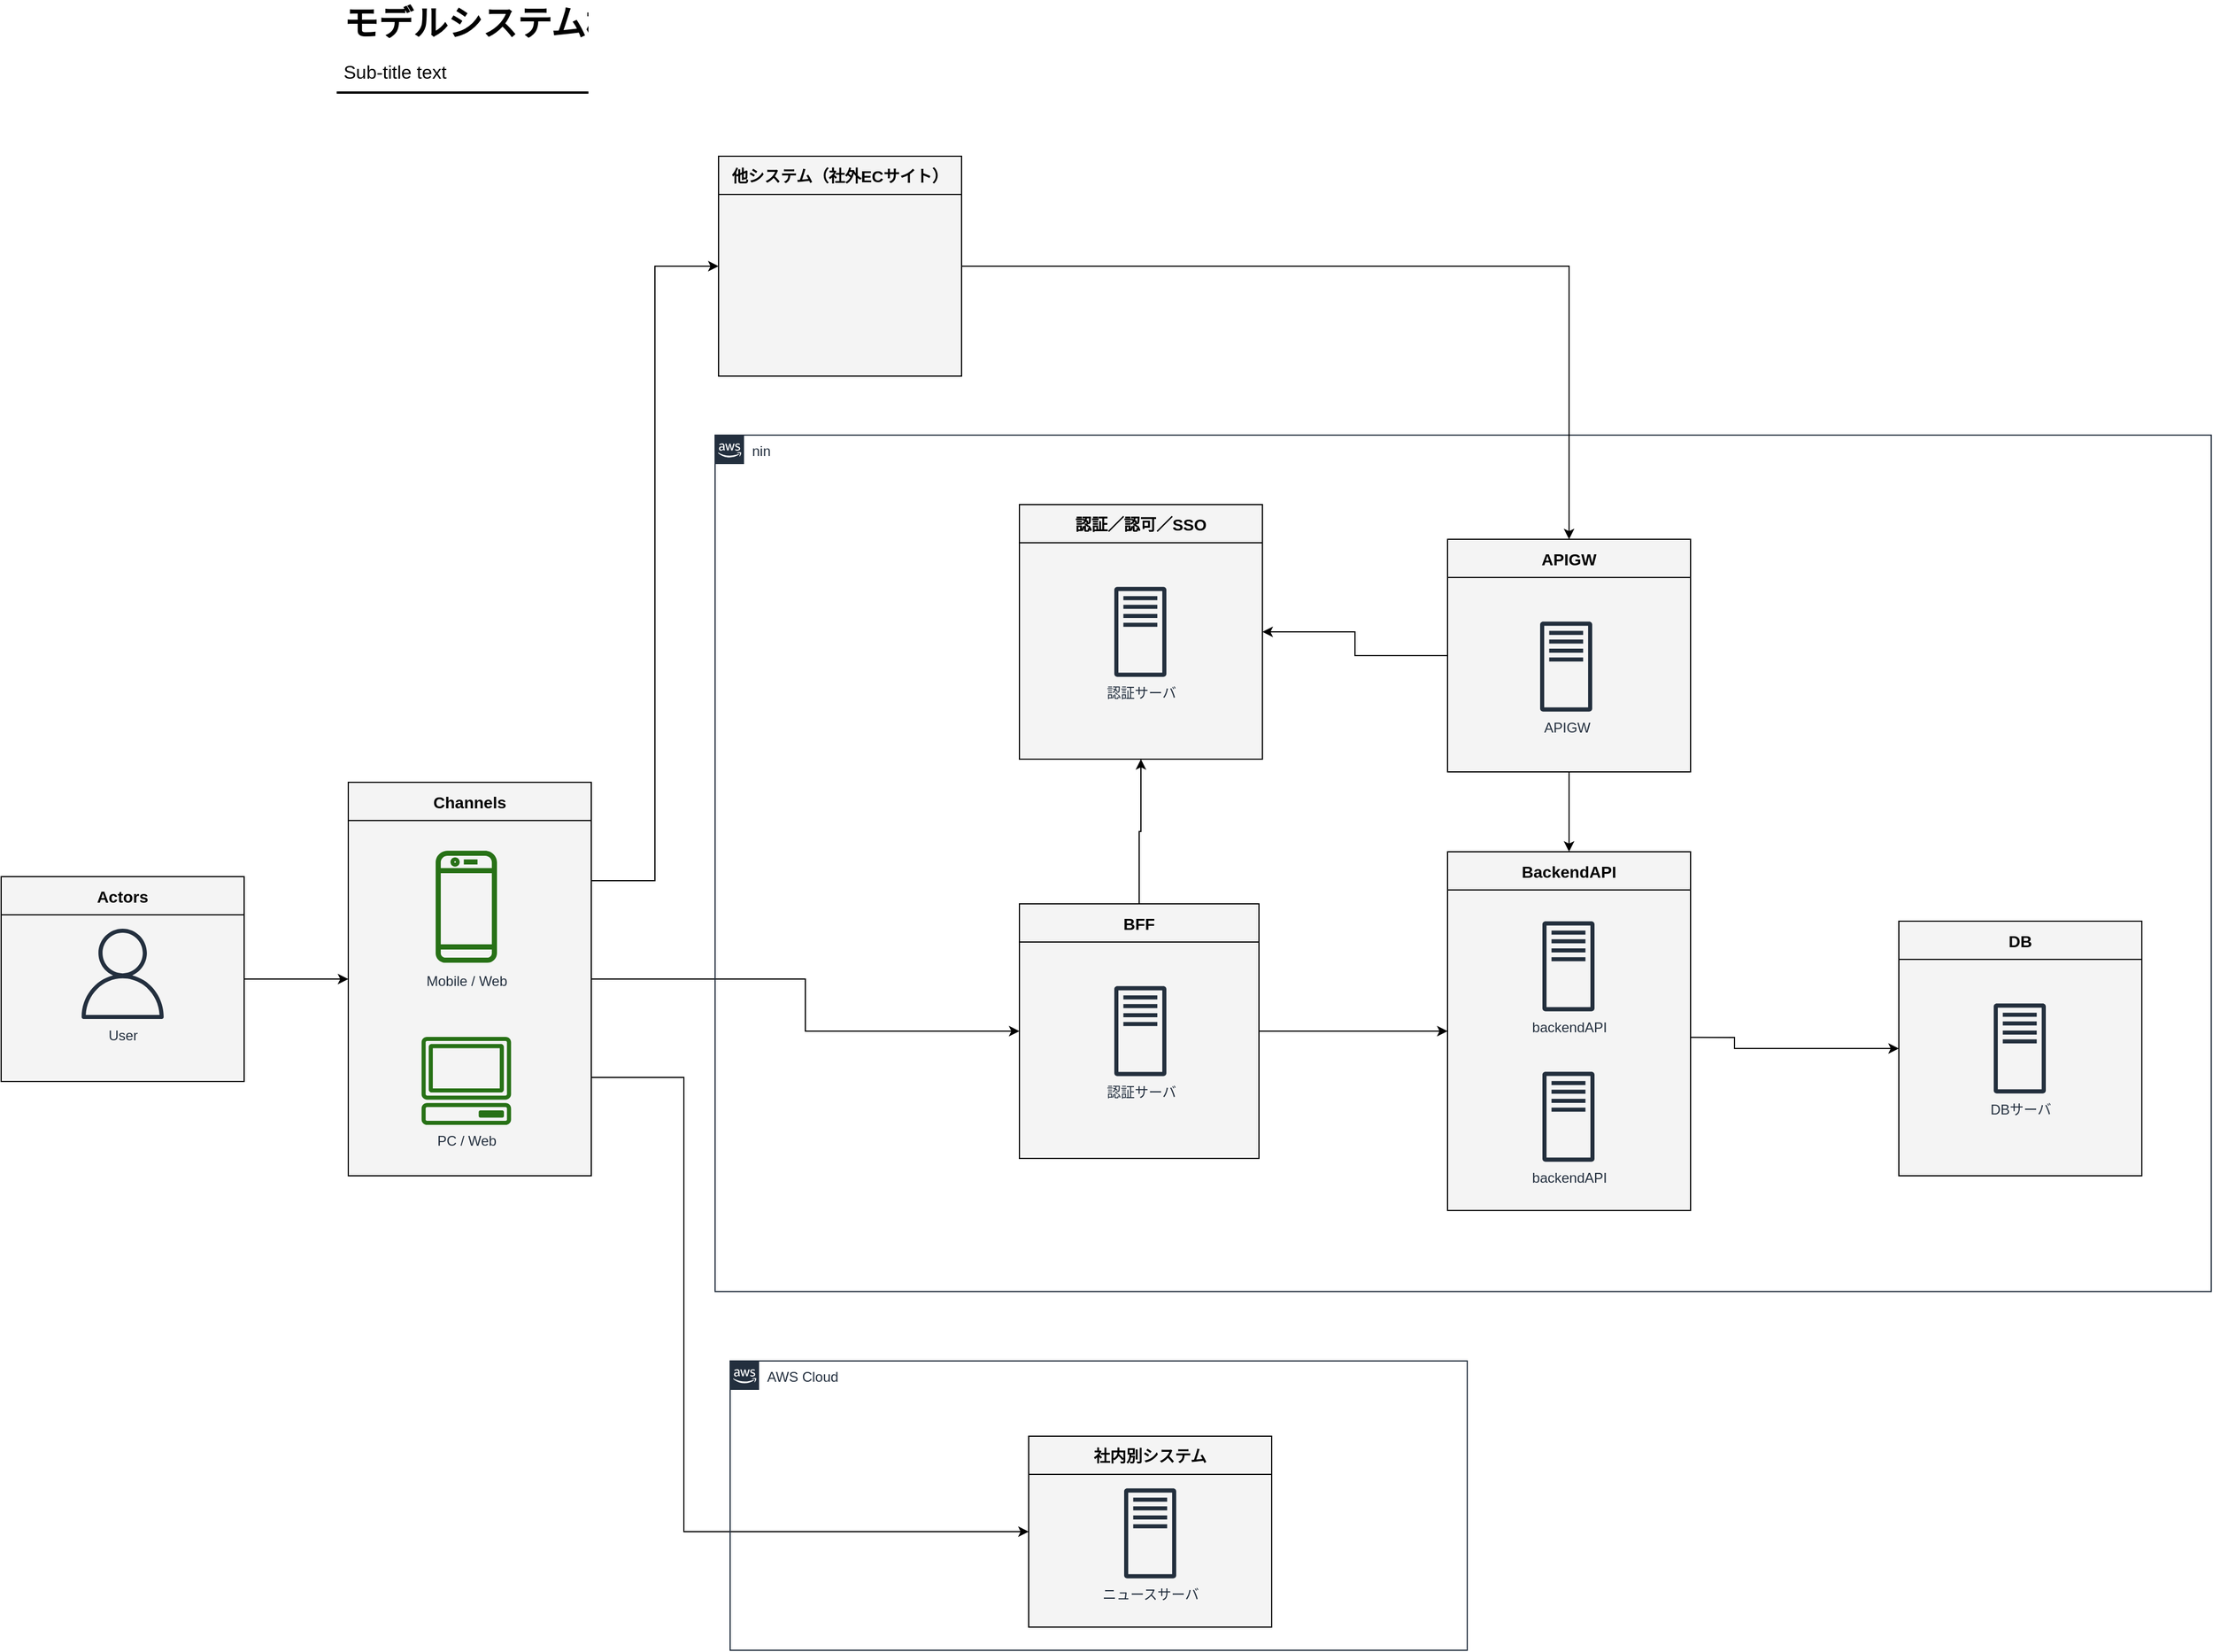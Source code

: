 <mxfile version="20.3.0" type="device"><diagram id="Ht1M8jgEwFfnCIfOTk4-" name="Page-1"><mxGraphModel dx="3673" dy="3452" grid="1" gridSize="10" guides="1" tooltips="1" connect="1" arrows="1" fold="1" page="1" pageScale="1" pageWidth="827" pageHeight="1169" math="0" shadow="0"><root><mxCell id="0"/><mxCell id="1" parent="0"/><mxCell id="V-WCJIJaWtl_KWcUI72S-83" style="edgeStyle=orthogonalEdgeStyle;rounded=0;orthogonalLoop=1;jettySize=auto;html=1;entryX=0;entryY=0.5;entryDx=0;entryDy=0;" parent="1" source="V-WCJIJaWtl_KWcUI72S-2" target="V-WCJIJaWtl_KWcUI72S-32" edge="1"><mxGeometry relative="1" as="geometry"/></mxCell><mxCell id="V-WCJIJaWtl_KWcUI72S-84" style="edgeStyle=orthogonalEdgeStyle;rounded=0;orthogonalLoop=1;jettySize=auto;html=1;entryX=0;entryY=0.5;entryDx=0;entryDy=0;exitX=1;exitY=0.75;exitDx=0;exitDy=0;" parent="1" source="V-WCJIJaWtl_KWcUI72S-2" target="V-WCJIJaWtl_KWcUI72S-45" edge="1"><mxGeometry relative="1" as="geometry"><Array as="points"><mxPoint x="630" y="-109"/><mxPoint x="630" y="284"/></Array></mxGeometry></mxCell><mxCell id="V-WCJIJaWtl_KWcUI72S-2" value="Channels" style="swimlane;fontSize=14;align=center;swimlaneFillColor=#f4f4f4;fillColor=#f4f4f4;startSize=33;container=1;pointerEvents=0;collapsible=0;recursiveResize=0;" parent="1" vertex="1"><mxGeometry x="340" y="-364" width="210" height="340" as="geometry"/></mxCell><mxCell id="V-WCJIJaWtl_KWcUI72S-3" value="Mobile / Web" style="outlineConnect=0;fontColor=#232F3E;gradientColor=none;strokeColor=none;fillColor=#277116;dashed=0;verticalLabelPosition=bottom;verticalAlign=top;align=center;html=1;fontSize=12;fontStyle=0;shape=mxgraph.aws4.mobile_client;labelBackgroundColor=none;" parent="V-WCJIJaWtl_KWcUI72S-2" vertex="1"><mxGeometry x="75.5" y="57.5" width="53" height="100" as="geometry"/></mxCell><mxCell id="V-WCJIJaWtl_KWcUI72S-24" value="&lt;span style=&quot;color: rgb(35, 47, 62);&quot;&gt;PC / Web&lt;/span&gt;" style="sketch=0;outlineConnect=0;fontColor=#ffffff;fillColor=#277116;strokeColor=#005700;dashed=0;verticalLabelPosition=bottom;verticalAlign=top;align=center;html=1;fontSize=12;fontStyle=0;aspect=fixed;pointerEvents=1;shape=mxgraph.aws4.client;" parent="V-WCJIJaWtl_KWcUI72S-2" vertex="1"><mxGeometry x="63" y="220" width="78" height="76" as="geometry"/></mxCell><mxCell id="V-WCJIJaWtl_KWcUI72S-82" style="edgeStyle=orthogonalEdgeStyle;rounded=0;orthogonalLoop=1;jettySize=auto;html=1;entryX=0;entryY=0.5;entryDx=0;entryDy=0;" parent="1" source="V-WCJIJaWtl_KWcUI72S-16" target="V-WCJIJaWtl_KWcUI72S-2" edge="1"><mxGeometry relative="1" as="geometry"/></mxCell><mxCell id="V-WCJIJaWtl_KWcUI72S-16" value="Actors" style="swimlane;fontSize=14;align=center;swimlaneFillColor=#f4f4f4;fillColor=#f4f4f4;startSize=33;container=1;pointerEvents=0;collapsible=0;recursiveResize=0;" parent="1" vertex="1"><mxGeometry x="40" y="-282.5" width="210" height="177" as="geometry"/></mxCell><mxCell id="V-WCJIJaWtl_KWcUI72S-17" value="User" style="outlineConnect=0;fontColor=#232F3E;gradientColor=none;fillColor=#232F3E;strokeColor=none;dashed=0;verticalLabelPosition=bottom;verticalAlign=top;align=center;html=1;fontSize=12;fontStyle=0;aspect=fixed;pointerEvents=1;shape=mxgraph.aws4.user;labelBackgroundColor=none;" parent="V-WCJIJaWtl_KWcUI72S-16" vertex="1"><mxGeometry x="66" y="45" width="78" height="78" as="geometry"/></mxCell><mxCell id="V-WCJIJaWtl_KWcUI72S-18" value="nin" style="points=[[0,0],[0.25,0],[0.5,0],[0.75,0],[1,0],[1,0.25],[1,0.5],[1,0.75],[1,1],[0.75,1],[0.5,1],[0.25,1],[0,1],[0,0.75],[0,0.5],[0,0.25]];outlineConnect=0;gradientColor=none;html=1;whiteSpace=wrap;fontSize=12;fontStyle=0;shape=mxgraph.aws4.group;grIcon=mxgraph.aws4.group_aws_cloud_alt;strokeColor=#232F3E;fillColor=none;verticalAlign=top;align=left;spacingLeft=30;fontColor=#232F3E;dashed=0;labelBackgroundColor=none;container=1;pointerEvents=0;collapsible=0;recursiveResize=0;" parent="1" vertex="1"><mxGeometry x="657" y="-664" width="1293" height="740" as="geometry"/></mxCell><mxCell id="V-WCJIJaWtl_KWcUI72S-21" value="認証／認可／SSO" style="swimlane;fontSize=14;align=center;swimlaneFillColor=#f4f4f4;fillColor=#f4f4f4;startSize=33;container=1;pointerEvents=0;collapsible=0;recursiveResize=0;" parent="V-WCJIJaWtl_KWcUI72S-18" vertex="1"><mxGeometry x="263" y="60" width="210" height="220" as="geometry"/></mxCell><mxCell id="V-WCJIJaWtl_KWcUI72S-29" value="認証サーバ" style="sketch=0;outlineConnect=0;fontColor=#232F3E;gradientColor=none;fillColor=#232F3D;strokeColor=none;dashed=0;verticalLabelPosition=bottom;verticalAlign=top;align=center;html=1;fontSize=12;fontStyle=0;aspect=fixed;pointerEvents=1;shape=mxgraph.aws4.traditional_server;" parent="V-WCJIJaWtl_KWcUI72S-21" vertex="1"><mxGeometry x="82" y="71" width="45" height="78" as="geometry"/></mxCell><mxCell id="V-WCJIJaWtl_KWcUI72S-30" value="DB" style="swimlane;fontSize=14;align=center;swimlaneFillColor=#f4f4f4;fillColor=#f4f4f4;startSize=33;container=1;pointerEvents=0;collapsible=0;recursiveResize=0;" parent="V-WCJIJaWtl_KWcUI72S-18" vertex="1"><mxGeometry x="1023" y="420" width="210" height="220" as="geometry"/></mxCell><mxCell id="V-WCJIJaWtl_KWcUI72S-31" value="DBサーバ" style="sketch=0;outlineConnect=0;fontColor=#232F3E;gradientColor=none;fillColor=#232F3D;strokeColor=none;dashed=0;verticalLabelPosition=bottom;verticalAlign=top;align=center;html=1;fontSize=12;fontStyle=0;aspect=fixed;pointerEvents=1;shape=mxgraph.aws4.traditional_server;" parent="V-WCJIJaWtl_KWcUI72S-30" vertex="1"><mxGeometry x="82" y="71" width="45" height="78" as="geometry"/></mxCell><mxCell id="V-WCJIJaWtl_KWcUI72S-79" style="edgeStyle=orthogonalEdgeStyle;rounded=0;orthogonalLoop=1;jettySize=auto;html=1;entryX=0;entryY=0.5;entryDx=0;entryDy=0;" parent="V-WCJIJaWtl_KWcUI72S-18" source="V-WCJIJaWtl_KWcUI72S-32" target="V-WCJIJaWtl_KWcUI72S-34" edge="1"><mxGeometry relative="1" as="geometry"/></mxCell><mxCell id="V-WCJIJaWtl_KWcUI72S-81" style="edgeStyle=orthogonalEdgeStyle;rounded=0;orthogonalLoop=1;jettySize=auto;html=1;entryX=0.5;entryY=1;entryDx=0;entryDy=0;" parent="V-WCJIJaWtl_KWcUI72S-18" source="V-WCJIJaWtl_KWcUI72S-32" target="V-WCJIJaWtl_KWcUI72S-21" edge="1"><mxGeometry relative="1" as="geometry"/></mxCell><mxCell id="V-WCJIJaWtl_KWcUI72S-32" value="BFF" style="swimlane;fontSize=14;align=center;swimlaneFillColor=#f4f4f4;fillColor=#f4f4f4;startSize=33;container=1;pointerEvents=0;collapsible=0;recursiveResize=0;" parent="V-WCJIJaWtl_KWcUI72S-18" vertex="1"><mxGeometry x="263" y="405" width="207" height="220" as="geometry"/></mxCell><mxCell id="V-WCJIJaWtl_KWcUI72S-33" value="認証サーバ" style="sketch=0;outlineConnect=0;fontColor=#232F3E;gradientColor=none;fillColor=#232F3D;strokeColor=none;dashed=0;verticalLabelPosition=bottom;verticalAlign=top;align=center;html=1;fontSize=12;fontStyle=0;aspect=fixed;pointerEvents=1;shape=mxgraph.aws4.traditional_server;" parent="V-WCJIJaWtl_KWcUI72S-32" vertex="1"><mxGeometry x="82" y="71" width="45" height="78" as="geometry"/></mxCell><mxCell id="V-WCJIJaWtl_KWcUI72S-80" style="edgeStyle=orthogonalEdgeStyle;rounded=0;orthogonalLoop=1;jettySize=auto;html=1;entryX=0;entryY=0.5;entryDx=0;entryDy=0;" parent="V-WCJIJaWtl_KWcUI72S-18" target="V-WCJIJaWtl_KWcUI72S-30" edge="1"><mxGeometry relative="1" as="geometry"><mxPoint x="738" y="520" as="sourcePoint"/></mxGeometry></mxCell><mxCell id="V-WCJIJaWtl_KWcUI72S-34" value="BackendAPI" style="swimlane;fontSize=14;align=center;swimlaneFillColor=#f4f4f4;fillColor=#f4f4f4;startSize=33;container=1;pointerEvents=0;collapsible=0;recursiveResize=0;" parent="V-WCJIJaWtl_KWcUI72S-18" vertex="1"><mxGeometry x="633" y="360" width="210" height="310" as="geometry"/></mxCell><mxCell id="V-WCJIJaWtl_KWcUI72S-35" value="backendAPI" style="sketch=0;outlineConnect=0;fontColor=#232F3E;gradientColor=none;fillColor=#232F3D;strokeColor=none;dashed=0;verticalLabelPosition=bottom;verticalAlign=top;align=center;html=1;fontSize=12;fontStyle=0;aspect=fixed;pointerEvents=1;shape=mxgraph.aws4.traditional_server;" parent="V-WCJIJaWtl_KWcUI72S-34" vertex="1"><mxGeometry x="82" y="60" width="45" height="78" as="geometry"/></mxCell><mxCell id="V-WCJIJaWtl_KWcUI72S-70" value="backendAPI" style="sketch=0;outlineConnect=0;fontColor=#232F3E;gradientColor=none;fillColor=#232F3D;strokeColor=none;dashed=0;verticalLabelPosition=bottom;verticalAlign=top;align=center;html=1;fontSize=12;fontStyle=0;aspect=fixed;pointerEvents=1;shape=mxgraph.aws4.traditional_server;" parent="V-WCJIJaWtl_KWcUI72S-34" vertex="1"><mxGeometry x="82" y="190" width="45" height="78" as="geometry"/></mxCell><mxCell id="V-WCJIJaWtl_KWcUI72S-78" style="edgeStyle=orthogonalEdgeStyle;rounded=0;orthogonalLoop=1;jettySize=auto;html=1;" parent="V-WCJIJaWtl_KWcUI72S-18" source="V-WCJIJaWtl_KWcUI72S-73" target="V-WCJIJaWtl_KWcUI72S-34" edge="1"><mxGeometry relative="1" as="geometry"><mxPoint x="738" y="530" as="targetPoint"/></mxGeometry></mxCell><mxCell id="V-WCJIJaWtl_KWcUI72S-73" value="APIGW" style="swimlane;fontSize=14;align=center;swimlaneFillColor=#f4f4f4;fillColor=#f4f4f4;startSize=33;container=1;pointerEvents=0;collapsible=0;recursiveResize=0;" parent="V-WCJIJaWtl_KWcUI72S-18" vertex="1"><mxGeometry x="633" y="90" width="210" height="201" as="geometry"/></mxCell><mxCell id="V-WCJIJaWtl_KWcUI72S-75" value="APIGW" style="sketch=0;outlineConnect=0;fontColor=#232F3E;gradientColor=none;fillColor=#232F3D;strokeColor=none;dashed=0;verticalLabelPosition=bottom;verticalAlign=top;align=center;html=1;fontSize=12;fontStyle=0;aspect=fixed;pointerEvents=1;shape=mxgraph.aws4.traditional_server;" parent="V-WCJIJaWtl_KWcUI72S-73" vertex="1"><mxGeometry x="80" y="71" width="45" height="78" as="geometry"/></mxCell><mxCell id="V-WCJIJaWtl_KWcUI72S-86" style="edgeStyle=orthogonalEdgeStyle;rounded=0;orthogonalLoop=1;jettySize=auto;html=1;entryX=1;entryY=0.5;entryDx=0;entryDy=0;exitX=0;exitY=0.5;exitDx=0;exitDy=0;" parent="V-WCJIJaWtl_KWcUI72S-18" source="V-WCJIJaWtl_KWcUI72S-73" target="V-WCJIJaWtl_KWcUI72S-21" edge="1"><mxGeometry relative="1" as="geometry"><mxPoint x="748" y="100" as="targetPoint"/><mxPoint x="473" y="-95" as="sourcePoint"/></mxGeometry></mxCell><mxCell id="V-WCJIJaWtl_KWcUI72S-72" style="edgeStyle=orthogonalEdgeStyle;rounded=0;orthogonalLoop=1;jettySize=auto;html=1;entryX=0.5;entryY=0;entryDx=0;entryDy=0;" parent="1" source="V-WCJIJaWtl_KWcUI72S-38" target="V-WCJIJaWtl_KWcUI72S-73" edge="1"><mxGeometry relative="1" as="geometry"><mxPoint x="1830" y="-174" as="targetPoint"/></mxGeometry></mxCell><mxCell id="V-WCJIJaWtl_KWcUI72S-38" value="他システム（社外ECサイト）" style="swimlane;fontSize=14;align=center;swimlaneFillColor=#f4f4f4;fillColor=#f4f4f4;startSize=33;container=1;pointerEvents=0;collapsible=0;recursiveResize=0;" parent="1" vertex="1"><mxGeometry x="660" y="-905" width="210" height="190" as="geometry"/></mxCell><mxCell id="V-WCJIJaWtl_KWcUI72S-65" value="AWS Cloud" style="points=[[0,0],[0.25,0],[0.5,0],[0.75,0],[1,0],[1,0.25],[1,0.5],[1,0.75],[1,1],[0.75,1],[0.5,1],[0.25,1],[0,1],[0,0.75],[0,0.5],[0,0.25]];outlineConnect=0;gradientColor=none;html=1;whiteSpace=wrap;fontSize=12;fontStyle=0;container=1;pointerEvents=0;collapsible=0;recursiveResize=0;shape=mxgraph.aws4.group;grIcon=mxgraph.aws4.group_aws_cloud_alt;strokeColor=#232F3E;fillColor=none;verticalAlign=top;align=left;spacingLeft=30;fontColor=#232F3E;dashed=0;" parent="1" vertex="1"><mxGeometry x="670" y="136" width="637" height="250" as="geometry"/></mxCell><mxCell id="V-WCJIJaWtl_KWcUI72S-45" value="社内別システム" style="swimlane;fontSize=14;align=center;swimlaneFillColor=#f4f4f4;fillColor=#f4f4f4;startSize=33;container=1;pointerEvents=0;collapsible=0;recursiveResize=0;" parent="V-WCJIJaWtl_KWcUI72S-65" vertex="1"><mxGeometry x="258" y="65" width="210" height="165" as="geometry"/></mxCell><mxCell id="V-WCJIJaWtl_KWcUI72S-85" value="ニュースサーバ" style="sketch=0;outlineConnect=0;fontColor=#232F3E;gradientColor=none;fillColor=#232F3D;strokeColor=none;dashed=0;verticalLabelPosition=bottom;verticalAlign=top;align=center;html=1;fontSize=12;fontStyle=0;aspect=fixed;pointerEvents=1;shape=mxgraph.aws4.traditional_server;" parent="V-WCJIJaWtl_KWcUI72S-45" vertex="1"><mxGeometry x="82.5" y="45" width="45" height="78" as="geometry"/></mxCell><mxCell id="V-WCJIJaWtl_KWcUI72S-87" style="edgeStyle=orthogonalEdgeStyle;rounded=0;orthogonalLoop=1;jettySize=auto;html=1;entryX=0;entryY=0.5;entryDx=0;entryDy=0;exitX=1;exitY=0.25;exitDx=0;exitDy=0;" parent="1" source="V-WCJIJaWtl_KWcUI72S-2" target="V-WCJIJaWtl_KWcUI72S-38" edge="1"><mxGeometry relative="1" as="geometry"><mxPoint x="590" y="-184" as="sourcePoint"/><mxPoint x="930" y="-139" as="targetPoint"/></mxGeometry></mxCell><mxCell id="V-WCJIJaWtl_KWcUI72S-88" value="モデルシステム概要構成図" style="text;html=1;resizable=0;points=[];autosize=1;align=left;verticalAlign=top;spacingTop=-4;fontSize=30;fontStyle=1;labelBackgroundColor=none;" parent="1" vertex="1"><mxGeometry x="334" y="-1040" width="380" height="40" as="geometry"/></mxCell><mxCell id="V-WCJIJaWtl_KWcUI72S-89" value="Sub-title text&lt;br style=&quot;font-size: 16px&quot;&gt;" style="text;html=1;resizable=0;points=[];autosize=1;align=left;verticalAlign=top;spacingTop=-4;fontSize=16;labelBackgroundColor=none;" parent="1" vertex="1"><mxGeometry x="334" y="-990" width="100" height="20" as="geometry"/></mxCell><mxCell id="V-WCJIJaWtl_KWcUI72S-90" value="" style="line;strokeWidth=2;html=1;fontSize=14;labelBackgroundColor=none;" parent="1" vertex="1"><mxGeometry x="330" y="-965" width="1060" height="10" as="geometry"/></mxCell></root></mxGraphModel></diagram></mxfile>
